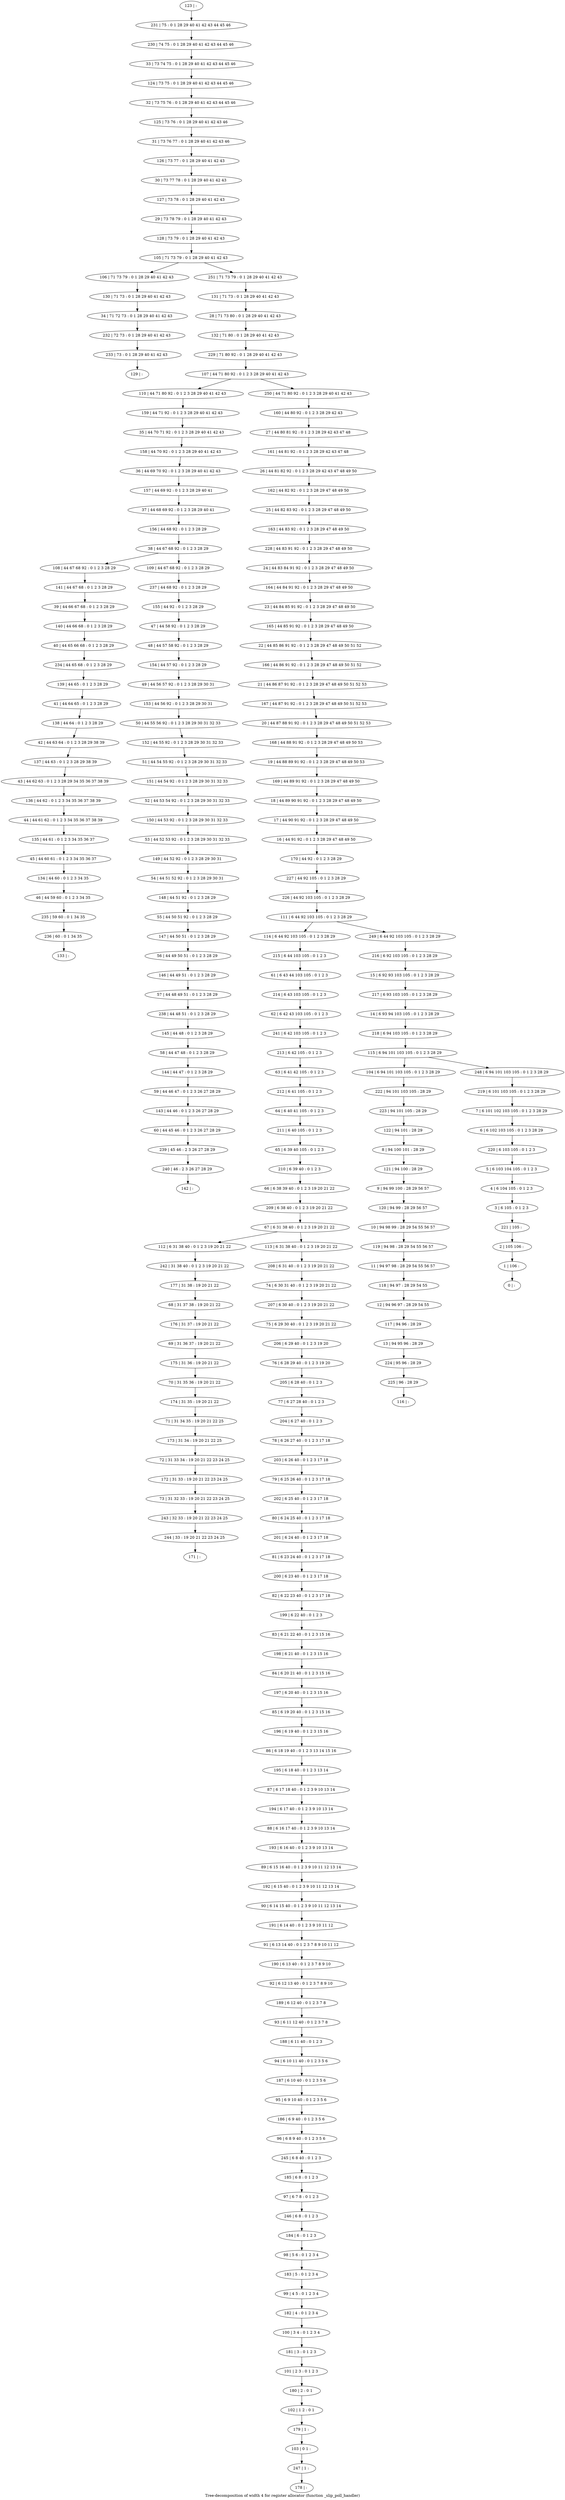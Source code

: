 digraph G {
graph [label="Tree-decomposition of width 4 for register allocator (function _slip_poll_handler)"]
0[label="0 | : "];
1[label="1 | 106 : "];
2[label="2 | 105 106 : "];
3[label="3 | 6 105 : 0 1 2 3 "];
4[label="4 | 6 104 105 : 0 1 2 3 "];
5[label="5 | 6 103 104 105 : 0 1 2 3 "];
6[label="6 | 6 102 103 105 : 0 1 2 3 28 29 "];
7[label="7 | 6 101 102 103 105 : 0 1 2 3 28 29 "];
8[label="8 | 94 100 101 : 28 29 "];
9[label="9 | 94 99 100 : 28 29 56 57 "];
10[label="10 | 94 98 99 : 28 29 54 55 56 57 "];
11[label="11 | 94 97 98 : 28 29 54 55 56 57 "];
12[label="12 | 94 96 97 : 28 29 54 55 "];
13[label="13 | 94 95 96 : 28 29 "];
14[label="14 | 6 93 94 103 105 : 0 1 2 3 28 29 "];
15[label="15 | 6 92 93 103 105 : 0 1 2 3 28 29 "];
16[label="16 | 44 91 92 : 0 1 2 3 28 29 47 48 49 50 "];
17[label="17 | 44 90 91 92 : 0 1 2 3 28 29 47 48 49 50 "];
18[label="18 | 44 89 90 91 92 : 0 1 2 3 28 29 47 48 49 50 "];
19[label="19 | 44 88 89 91 92 : 0 1 2 3 28 29 47 48 49 50 53 "];
20[label="20 | 44 87 88 91 92 : 0 1 2 3 28 29 47 48 49 50 51 52 53 "];
21[label="21 | 44 86 87 91 92 : 0 1 2 3 28 29 47 48 49 50 51 52 53 "];
22[label="22 | 44 85 86 91 92 : 0 1 2 3 28 29 47 48 49 50 51 52 "];
23[label="23 | 44 84 85 91 92 : 0 1 2 3 28 29 47 48 49 50 "];
24[label="24 | 44 83 84 91 92 : 0 1 2 3 28 29 47 48 49 50 "];
25[label="25 | 44 82 83 92 : 0 1 2 3 28 29 47 48 49 50 "];
26[label="26 | 44 81 82 92 : 0 1 2 3 28 29 42 43 47 48 49 50 "];
27[label="27 | 44 80 81 92 : 0 1 2 3 28 29 42 43 47 48 "];
28[label="28 | 71 73 80 : 0 1 28 29 40 41 42 43 "];
29[label="29 | 73 78 79 : 0 1 28 29 40 41 42 43 "];
30[label="30 | 73 77 78 : 0 1 28 29 40 41 42 43 "];
31[label="31 | 73 76 77 : 0 1 28 29 40 41 42 43 46 "];
32[label="32 | 73 75 76 : 0 1 28 29 40 41 42 43 44 45 46 "];
33[label="33 | 73 74 75 : 0 1 28 29 40 41 42 43 44 45 46 "];
34[label="34 | 71 72 73 : 0 1 28 29 40 41 42 43 "];
35[label="35 | 44 70 71 92 : 0 1 2 3 28 29 40 41 42 43 "];
36[label="36 | 44 69 70 92 : 0 1 2 3 28 29 40 41 42 43 "];
37[label="37 | 44 68 69 92 : 0 1 2 3 28 29 40 41 "];
38[label="38 | 44 67 68 92 : 0 1 2 3 28 29 "];
39[label="39 | 44 66 67 68 : 0 1 2 3 28 29 "];
40[label="40 | 44 65 66 68 : 0 1 2 3 28 29 "];
41[label="41 | 44 64 65 : 0 1 2 3 28 29 "];
42[label="42 | 44 63 64 : 0 1 2 3 28 29 38 39 "];
43[label="43 | 44 62 63 : 0 1 2 3 28 29 34 35 36 37 38 39 "];
44[label="44 | 44 61 62 : 0 1 2 3 34 35 36 37 38 39 "];
45[label="45 | 44 60 61 : 0 1 2 3 34 35 36 37 "];
46[label="46 | 44 59 60 : 0 1 2 3 34 35 "];
47[label="47 | 44 58 92 : 0 1 2 3 28 29 "];
48[label="48 | 44 57 58 92 : 0 1 2 3 28 29 "];
49[label="49 | 44 56 57 92 : 0 1 2 3 28 29 30 31 "];
50[label="50 | 44 55 56 92 : 0 1 2 3 28 29 30 31 32 33 "];
51[label="51 | 44 54 55 92 : 0 1 2 3 28 29 30 31 32 33 "];
52[label="52 | 44 53 54 92 : 0 1 2 3 28 29 30 31 32 33 "];
53[label="53 | 44 52 53 92 : 0 1 2 3 28 29 30 31 32 33 "];
54[label="54 | 44 51 52 92 : 0 1 2 3 28 29 30 31 "];
55[label="55 | 44 50 51 92 : 0 1 2 3 28 29 "];
56[label="56 | 44 49 50 51 : 0 1 2 3 28 29 "];
57[label="57 | 44 48 49 51 : 0 1 2 3 28 29 "];
58[label="58 | 44 47 48 : 0 1 2 3 28 29 "];
59[label="59 | 44 46 47 : 0 1 2 3 26 27 28 29 "];
60[label="60 | 44 45 46 : 0 1 2 3 26 27 28 29 "];
61[label="61 | 6 43 44 103 105 : 0 1 2 3 "];
62[label="62 | 6 42 43 103 105 : 0 1 2 3 "];
63[label="63 | 6 41 42 105 : 0 1 2 3 "];
64[label="64 | 6 40 41 105 : 0 1 2 3 "];
65[label="65 | 6 39 40 105 : 0 1 2 3 "];
66[label="66 | 6 38 39 40 : 0 1 2 3 19 20 21 22 "];
67[label="67 | 6 31 38 40 : 0 1 2 3 19 20 21 22 "];
68[label="68 | 31 37 38 : 19 20 21 22 "];
69[label="69 | 31 36 37 : 19 20 21 22 "];
70[label="70 | 31 35 36 : 19 20 21 22 "];
71[label="71 | 31 34 35 : 19 20 21 22 25 "];
72[label="72 | 31 33 34 : 19 20 21 22 23 24 25 "];
73[label="73 | 31 32 33 : 19 20 21 22 23 24 25 "];
74[label="74 | 6 30 31 40 : 0 1 2 3 19 20 21 22 "];
75[label="75 | 6 29 30 40 : 0 1 2 3 19 20 21 22 "];
76[label="76 | 6 28 29 40 : 0 1 2 3 19 20 "];
77[label="77 | 6 27 28 40 : 0 1 2 3 "];
78[label="78 | 6 26 27 40 : 0 1 2 3 17 18 "];
79[label="79 | 6 25 26 40 : 0 1 2 3 17 18 "];
80[label="80 | 6 24 25 40 : 0 1 2 3 17 18 "];
81[label="81 | 6 23 24 40 : 0 1 2 3 17 18 "];
82[label="82 | 6 22 23 40 : 0 1 2 3 17 18 "];
83[label="83 | 6 21 22 40 : 0 1 2 3 15 16 "];
84[label="84 | 6 20 21 40 : 0 1 2 3 15 16 "];
85[label="85 | 6 19 20 40 : 0 1 2 3 15 16 "];
86[label="86 | 6 18 19 40 : 0 1 2 3 13 14 15 16 "];
87[label="87 | 6 17 18 40 : 0 1 2 3 9 10 13 14 "];
88[label="88 | 6 16 17 40 : 0 1 2 3 9 10 13 14 "];
89[label="89 | 6 15 16 40 : 0 1 2 3 9 10 11 12 13 14 "];
90[label="90 | 6 14 15 40 : 0 1 2 3 9 10 11 12 13 14 "];
91[label="91 | 6 13 14 40 : 0 1 2 3 7 8 9 10 11 12 "];
92[label="92 | 6 12 13 40 : 0 1 2 3 7 8 9 10 "];
93[label="93 | 6 11 12 40 : 0 1 2 3 7 8 "];
94[label="94 | 6 10 11 40 : 0 1 2 3 5 6 "];
95[label="95 | 6 9 10 40 : 0 1 2 3 5 6 "];
96[label="96 | 6 8 9 40 : 0 1 2 3 5 6 "];
97[label="97 | 6 7 8 : 0 1 2 3 "];
98[label="98 | 5 6 : 0 1 2 3 4 "];
99[label="99 | 4 5 : 0 1 2 3 4 "];
100[label="100 | 3 4 : 0 1 2 3 4 "];
101[label="101 | 2 3 : 0 1 2 3 "];
102[label="102 | 1 2 : 0 1 "];
103[label="103 | 0 1 : "];
104[label="104 | 6 94 101 103 105 : 0 1 2 3 28 29 "];
105[label="105 | 71 73 79 : 0 1 28 29 40 41 42 43 "];
106[label="106 | 71 73 79 : 0 1 28 29 40 41 42 43 "];
107[label="107 | 44 71 80 92 : 0 1 2 3 28 29 40 41 42 43 "];
108[label="108 | 44 67 68 92 : 0 1 2 3 28 29 "];
109[label="109 | 44 67 68 92 : 0 1 2 3 28 29 "];
110[label="110 | 44 71 80 92 : 0 1 2 3 28 29 40 41 42 43 "];
111[label="111 | 6 44 92 103 105 : 0 1 2 3 28 29 "];
112[label="112 | 6 31 38 40 : 0 1 2 3 19 20 21 22 "];
113[label="113 | 6 31 38 40 : 0 1 2 3 19 20 21 22 "];
114[label="114 | 6 44 92 103 105 : 0 1 2 3 28 29 "];
115[label="115 | 6 94 101 103 105 : 0 1 2 3 28 29 "];
116[label="116 | : "];
117[label="117 | 94 96 : 28 29 "];
118[label="118 | 94 97 : 28 29 54 55 "];
119[label="119 | 94 98 : 28 29 54 55 56 57 "];
120[label="120 | 94 99 : 28 29 56 57 "];
121[label="121 | 94 100 : 28 29 "];
122[label="122 | 94 101 : 28 29 "];
123[label="123 | : "];
124[label="124 | 73 75 : 0 1 28 29 40 41 42 43 44 45 46 "];
125[label="125 | 73 76 : 0 1 28 29 40 41 42 43 46 "];
126[label="126 | 73 77 : 0 1 28 29 40 41 42 43 "];
127[label="127 | 73 78 : 0 1 28 29 40 41 42 43 "];
128[label="128 | 73 79 : 0 1 28 29 40 41 42 43 "];
129[label="129 | : "];
130[label="130 | 71 73 : 0 1 28 29 40 41 42 43 "];
131[label="131 | 71 73 : 0 1 28 29 40 41 42 43 "];
132[label="132 | 71 80 : 0 1 28 29 40 41 42 43 "];
133[label="133 | : "];
134[label="134 | 44 60 : 0 1 2 3 34 35 "];
135[label="135 | 44 61 : 0 1 2 3 34 35 36 37 "];
136[label="136 | 44 62 : 0 1 2 3 34 35 36 37 38 39 "];
137[label="137 | 44 63 : 0 1 2 3 28 29 38 39 "];
138[label="138 | 44 64 : 0 1 2 3 28 29 "];
139[label="139 | 44 65 : 0 1 2 3 28 29 "];
140[label="140 | 44 66 68 : 0 1 2 3 28 29 "];
141[label="141 | 44 67 68 : 0 1 2 3 28 29 "];
142[label="142 | : "];
143[label="143 | 44 46 : 0 1 2 3 26 27 28 29 "];
144[label="144 | 44 47 : 0 1 2 3 28 29 "];
145[label="145 | 44 48 : 0 1 2 3 28 29 "];
146[label="146 | 44 49 51 : 0 1 2 3 28 29 "];
147[label="147 | 44 50 51 : 0 1 2 3 28 29 "];
148[label="148 | 44 51 92 : 0 1 2 3 28 29 "];
149[label="149 | 44 52 92 : 0 1 2 3 28 29 30 31 "];
150[label="150 | 44 53 92 : 0 1 2 3 28 29 30 31 32 33 "];
151[label="151 | 44 54 92 : 0 1 2 3 28 29 30 31 32 33 "];
152[label="152 | 44 55 92 : 0 1 2 3 28 29 30 31 32 33 "];
153[label="153 | 44 56 92 : 0 1 2 3 28 29 30 31 "];
154[label="154 | 44 57 92 : 0 1 2 3 28 29 "];
155[label="155 | 44 92 : 0 1 2 3 28 29 "];
156[label="156 | 44 68 92 : 0 1 2 3 28 29 "];
157[label="157 | 44 69 92 : 0 1 2 3 28 29 40 41 "];
158[label="158 | 44 70 92 : 0 1 2 3 28 29 40 41 42 43 "];
159[label="159 | 44 71 92 : 0 1 2 3 28 29 40 41 42 43 "];
160[label="160 | 44 80 92 : 0 1 2 3 28 29 42 43 "];
161[label="161 | 44 81 92 : 0 1 2 3 28 29 42 43 47 48 "];
162[label="162 | 44 82 92 : 0 1 2 3 28 29 47 48 49 50 "];
163[label="163 | 44 83 92 : 0 1 2 3 28 29 47 48 49 50 "];
164[label="164 | 44 84 91 92 : 0 1 2 3 28 29 47 48 49 50 "];
165[label="165 | 44 85 91 92 : 0 1 2 3 28 29 47 48 49 50 "];
166[label="166 | 44 86 91 92 : 0 1 2 3 28 29 47 48 49 50 51 52 "];
167[label="167 | 44 87 91 92 : 0 1 2 3 28 29 47 48 49 50 51 52 53 "];
168[label="168 | 44 88 91 92 : 0 1 2 3 28 29 47 48 49 50 53 "];
169[label="169 | 44 89 91 92 : 0 1 2 3 28 29 47 48 49 50 "];
170[label="170 | 44 92 : 0 1 2 3 28 29 "];
171[label="171 | : "];
172[label="172 | 31 33 : 19 20 21 22 23 24 25 "];
173[label="173 | 31 34 : 19 20 21 22 25 "];
174[label="174 | 31 35 : 19 20 21 22 "];
175[label="175 | 31 36 : 19 20 21 22 "];
176[label="176 | 31 37 : 19 20 21 22 "];
177[label="177 | 31 38 : 19 20 21 22 "];
178[label="178 | : "];
179[label="179 | 1 : "];
180[label="180 | 2 : 0 1 "];
181[label="181 | 3 : 0 1 2 3 "];
182[label="182 | 4 : 0 1 2 3 4 "];
183[label="183 | 5 : 0 1 2 3 4 "];
184[label="184 | 6 : 0 1 2 3 "];
185[label="185 | 6 8 : 0 1 2 3 "];
186[label="186 | 6 9 40 : 0 1 2 3 5 6 "];
187[label="187 | 6 10 40 : 0 1 2 3 5 6 "];
188[label="188 | 6 11 40 : 0 1 2 3 "];
189[label="189 | 6 12 40 : 0 1 2 3 7 8 "];
190[label="190 | 6 13 40 : 0 1 2 3 7 8 9 10 "];
191[label="191 | 6 14 40 : 0 1 2 3 9 10 11 12 "];
192[label="192 | 6 15 40 : 0 1 2 3 9 10 11 12 13 14 "];
193[label="193 | 6 16 40 : 0 1 2 3 9 10 13 14 "];
194[label="194 | 6 17 40 : 0 1 2 3 9 10 13 14 "];
195[label="195 | 6 18 40 : 0 1 2 3 13 14 "];
196[label="196 | 6 19 40 : 0 1 2 3 15 16 "];
197[label="197 | 6 20 40 : 0 1 2 3 15 16 "];
198[label="198 | 6 21 40 : 0 1 2 3 15 16 "];
199[label="199 | 6 22 40 : 0 1 2 3 "];
200[label="200 | 6 23 40 : 0 1 2 3 17 18 "];
201[label="201 | 6 24 40 : 0 1 2 3 17 18 "];
202[label="202 | 6 25 40 : 0 1 2 3 17 18 "];
203[label="203 | 6 26 40 : 0 1 2 3 17 18 "];
204[label="204 | 6 27 40 : 0 1 2 3 "];
205[label="205 | 6 28 40 : 0 1 2 3 "];
206[label="206 | 6 29 40 : 0 1 2 3 19 20 "];
207[label="207 | 6 30 40 : 0 1 2 3 19 20 21 22 "];
208[label="208 | 6 31 40 : 0 1 2 3 19 20 21 22 "];
209[label="209 | 6 38 40 : 0 1 2 3 19 20 21 22 "];
210[label="210 | 6 39 40 : 0 1 2 3 "];
211[label="211 | 6 40 105 : 0 1 2 3 "];
212[label="212 | 6 41 105 : 0 1 2 3 "];
213[label="213 | 6 42 105 : 0 1 2 3 "];
214[label="214 | 6 43 103 105 : 0 1 2 3 "];
215[label="215 | 6 44 103 105 : 0 1 2 3 "];
216[label="216 | 6 92 103 105 : 0 1 2 3 28 29 "];
217[label="217 | 6 93 103 105 : 0 1 2 3 28 29 "];
218[label="218 | 6 94 103 105 : 0 1 2 3 28 29 "];
219[label="219 | 6 101 103 105 : 0 1 2 3 28 29 "];
220[label="220 | 6 103 105 : 0 1 2 3 "];
221[label="221 | 105 : "];
222[label="222 | 94 101 103 105 : 28 29 "];
223[label="223 | 94 101 105 : 28 29 "];
224[label="224 | 95 96 : 28 29 "];
225[label="225 | 96 : 28 29 "];
226[label="226 | 44 92 103 105 : 0 1 2 3 28 29 "];
227[label="227 | 44 92 105 : 0 1 2 3 28 29 "];
228[label="228 | 44 83 91 92 : 0 1 2 3 28 29 47 48 49 50 "];
229[label="229 | 71 80 92 : 0 1 28 29 40 41 42 43 "];
230[label="230 | 74 75 : 0 1 28 29 40 41 42 43 44 45 46 "];
231[label="231 | 75 : 0 1 28 29 40 41 42 43 44 45 46 "];
232[label="232 | 72 73 : 0 1 28 29 40 41 42 43 "];
233[label="233 | 73 : 0 1 28 29 40 41 42 43 "];
234[label="234 | 44 65 68 : 0 1 2 3 28 29 "];
235[label="235 | 59 60 : 0 1 34 35 "];
236[label="236 | 60 : 0 1 34 35 "];
237[label="237 | 44 68 92 : 0 1 2 3 28 29 "];
238[label="238 | 44 48 51 : 0 1 2 3 28 29 "];
239[label="239 | 45 46 : 2 3 26 27 28 29 "];
240[label="240 | 46 : 2 3 26 27 28 29 "];
241[label="241 | 6 42 103 105 : 0 1 2 3 "];
242[label="242 | 31 38 40 : 0 1 2 3 19 20 21 22 "];
243[label="243 | 32 33 : 19 20 21 22 23 24 25 "];
244[label="244 | 33 : 19 20 21 22 23 24 25 "];
245[label="245 | 6 8 40 : 0 1 2 3 "];
246[label="246 | 6 8 : 0 1 2 3 "];
247[label="247 | 1 : "];
248[label="248 | 6 94 101 103 105 : 0 1 2 3 28 29 "];
249[label="249 | 6 44 92 103 105 : 0 1 2 3 28 29 "];
250[label="250 | 44 71 80 92 : 0 1 2 3 28 29 40 41 42 43 "];
251[label="251 | 71 73 79 : 0 1 28 29 40 41 42 43 "];
47->48 ;
38->108 ;
38->109 ;
67->112 ;
67->113 ;
117->13 ;
12->117 ;
118->12 ;
11->118 ;
119->11 ;
10->119 ;
120->10 ;
9->120 ;
121->9 ;
8->121 ;
122->8 ;
130->34 ;
106->130 ;
134->46 ;
45->134 ;
135->45 ;
44->135 ;
136->44 ;
43->136 ;
137->43 ;
42->137 ;
138->42 ;
41->138 ;
139->41 ;
140->40 ;
39->140 ;
141->39 ;
108->141 ;
143->60 ;
59->143 ;
144->59 ;
58->144 ;
145->58 ;
146->57 ;
56->146 ;
147->56 ;
55->147 ;
148->55 ;
54->148 ;
149->54 ;
53->149 ;
150->53 ;
52->150 ;
151->52 ;
51->151 ;
152->51 ;
50->152 ;
153->50 ;
49->153 ;
154->49 ;
48->154 ;
155->47 ;
156->38 ;
37->156 ;
157->37 ;
36->157 ;
158->36 ;
35->158 ;
159->35 ;
110->159 ;
172->73 ;
72->172 ;
173->72 ;
71->173 ;
174->71 ;
70->174 ;
175->70 ;
69->175 ;
176->69 ;
68->176 ;
177->68 ;
179->103 ;
102->179 ;
180->102 ;
101->180 ;
181->101 ;
100->181 ;
182->100 ;
99->182 ;
183->99 ;
98->183 ;
184->98 ;
185->97 ;
186->96 ;
95->186 ;
187->95 ;
94->187 ;
188->94 ;
93->188 ;
189->93 ;
92->189 ;
190->92 ;
91->190 ;
191->91 ;
90->191 ;
192->90 ;
89->192 ;
193->89 ;
88->193 ;
194->88 ;
87->194 ;
195->87 ;
86->195 ;
196->86 ;
85->196 ;
197->85 ;
84->197 ;
198->84 ;
83->198 ;
199->83 ;
82->199 ;
200->82 ;
81->200 ;
201->81 ;
80->201 ;
202->80 ;
79->202 ;
203->79 ;
78->203 ;
204->78 ;
77->204 ;
205->77 ;
76->205 ;
206->76 ;
75->206 ;
207->75 ;
74->207 ;
208->74 ;
113->208 ;
209->67 ;
66->209 ;
210->66 ;
65->210 ;
211->65 ;
64->211 ;
212->64 ;
63->212 ;
213->63 ;
214->62 ;
61->214 ;
215->61 ;
114->215 ;
104->222 ;
223->122 ;
222->223 ;
13->224 ;
225->116 ;
224->225 ;
34->232 ;
233->129 ;
232->233 ;
234->139 ;
40->234 ;
46->235 ;
236->133 ;
235->236 ;
237->155 ;
109->237 ;
238->145 ;
57->238 ;
60->239 ;
240->142 ;
239->240 ;
241->213 ;
62->241 ;
242->177 ;
112->242 ;
73->243 ;
244->171 ;
243->244 ;
245->185 ;
96->245 ;
246->184 ;
97->246 ;
247->178 ;
103->247 ;
123->231 ;
231->230 ;
230->33 ;
33->124 ;
124->32 ;
32->125 ;
125->31 ;
31->126 ;
126->30 ;
30->127 ;
127->29 ;
29->128 ;
128->105 ;
131->28 ;
28->132 ;
132->229 ;
229->107 ;
160->27 ;
27->161 ;
161->26 ;
26->162 ;
162->25 ;
25->163 ;
163->228 ;
228->24 ;
24->164 ;
164->23 ;
23->165 ;
165->22 ;
22->166 ;
166->21 ;
21->167 ;
167->20 ;
20->168 ;
168->19 ;
19->169 ;
169->18 ;
18->17 ;
17->16 ;
16->170 ;
170->227 ;
227->226 ;
226->111 ;
216->15 ;
15->217 ;
217->14 ;
14->218 ;
218->115 ;
219->7 ;
7->6 ;
6->220 ;
220->5 ;
5->4 ;
4->3 ;
3->221 ;
221->2 ;
2->1 ;
1->0 ;
248->219 ;
249->216 ;
250->160 ;
251->131 ;
115->104 ;
115->248 ;
111->114 ;
111->249 ;
107->110 ;
107->250 ;
105->106 ;
105->251 ;
}
